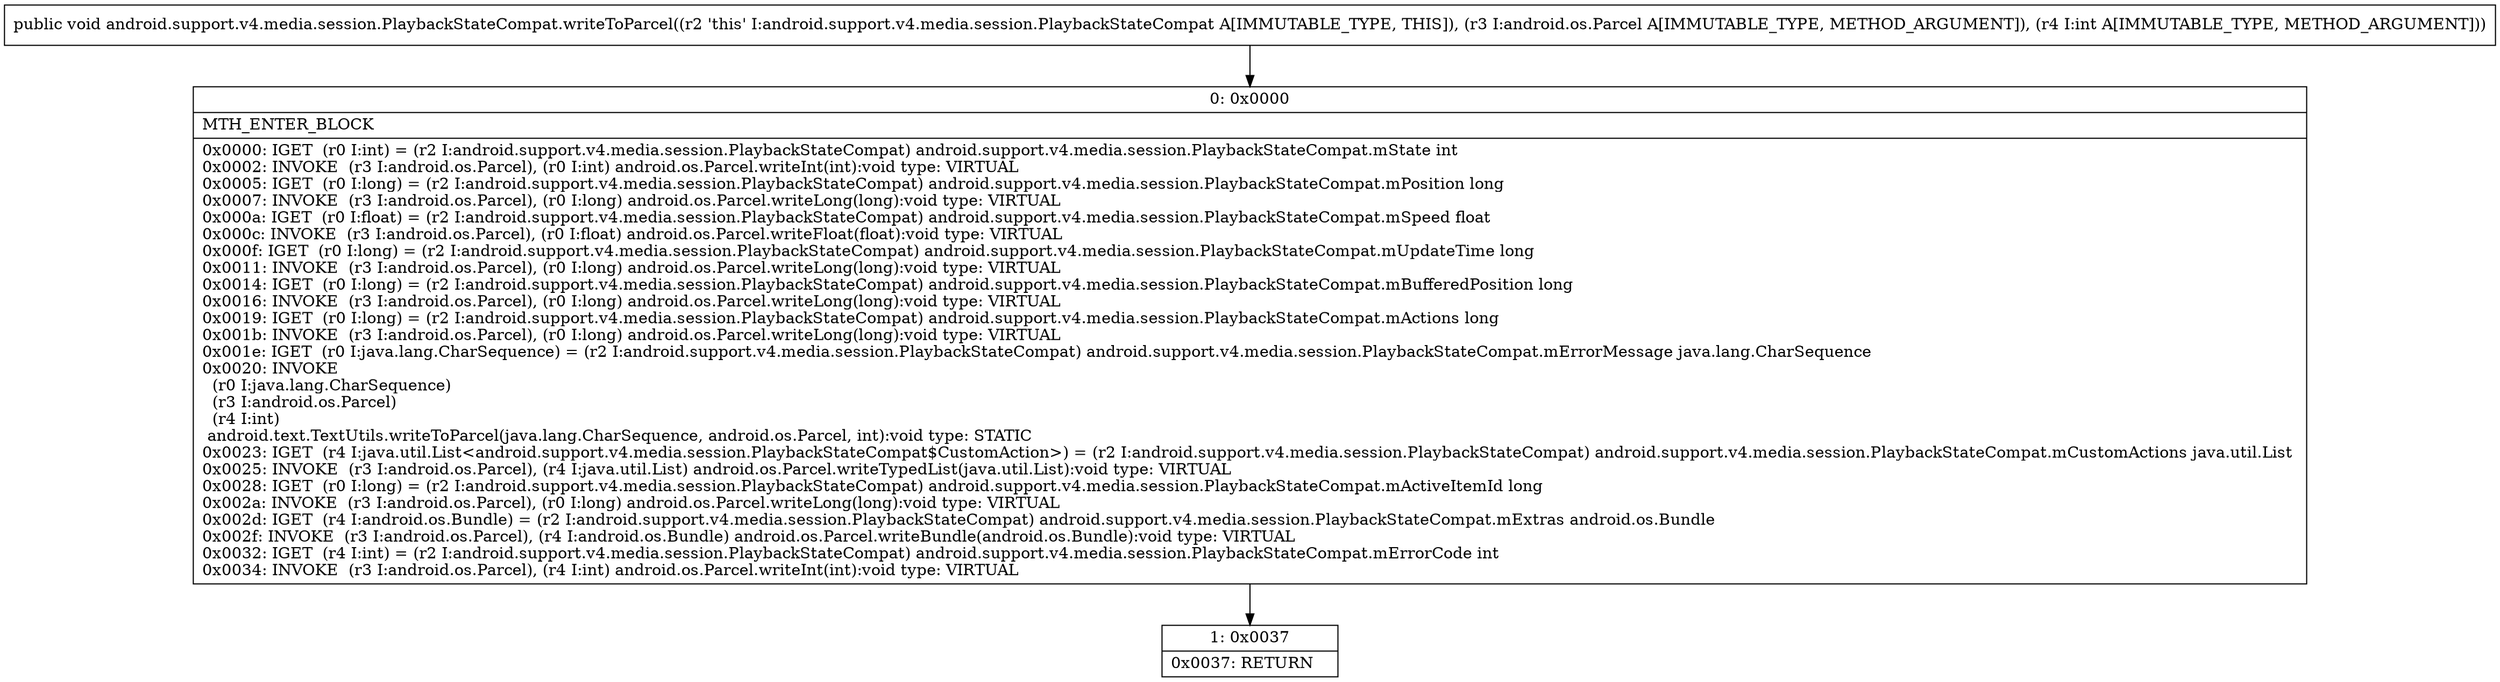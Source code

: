 digraph "CFG forandroid.support.v4.media.session.PlaybackStateCompat.writeToParcel(Landroid\/os\/Parcel;I)V" {
Node_0 [shape=record,label="{0\:\ 0x0000|MTH_ENTER_BLOCK\l|0x0000: IGET  (r0 I:int) = (r2 I:android.support.v4.media.session.PlaybackStateCompat) android.support.v4.media.session.PlaybackStateCompat.mState int \l0x0002: INVOKE  (r3 I:android.os.Parcel), (r0 I:int) android.os.Parcel.writeInt(int):void type: VIRTUAL \l0x0005: IGET  (r0 I:long) = (r2 I:android.support.v4.media.session.PlaybackStateCompat) android.support.v4.media.session.PlaybackStateCompat.mPosition long \l0x0007: INVOKE  (r3 I:android.os.Parcel), (r0 I:long) android.os.Parcel.writeLong(long):void type: VIRTUAL \l0x000a: IGET  (r0 I:float) = (r2 I:android.support.v4.media.session.PlaybackStateCompat) android.support.v4.media.session.PlaybackStateCompat.mSpeed float \l0x000c: INVOKE  (r3 I:android.os.Parcel), (r0 I:float) android.os.Parcel.writeFloat(float):void type: VIRTUAL \l0x000f: IGET  (r0 I:long) = (r2 I:android.support.v4.media.session.PlaybackStateCompat) android.support.v4.media.session.PlaybackStateCompat.mUpdateTime long \l0x0011: INVOKE  (r3 I:android.os.Parcel), (r0 I:long) android.os.Parcel.writeLong(long):void type: VIRTUAL \l0x0014: IGET  (r0 I:long) = (r2 I:android.support.v4.media.session.PlaybackStateCompat) android.support.v4.media.session.PlaybackStateCompat.mBufferedPosition long \l0x0016: INVOKE  (r3 I:android.os.Parcel), (r0 I:long) android.os.Parcel.writeLong(long):void type: VIRTUAL \l0x0019: IGET  (r0 I:long) = (r2 I:android.support.v4.media.session.PlaybackStateCompat) android.support.v4.media.session.PlaybackStateCompat.mActions long \l0x001b: INVOKE  (r3 I:android.os.Parcel), (r0 I:long) android.os.Parcel.writeLong(long):void type: VIRTUAL \l0x001e: IGET  (r0 I:java.lang.CharSequence) = (r2 I:android.support.v4.media.session.PlaybackStateCompat) android.support.v4.media.session.PlaybackStateCompat.mErrorMessage java.lang.CharSequence \l0x0020: INVOKE  \l  (r0 I:java.lang.CharSequence)\l  (r3 I:android.os.Parcel)\l  (r4 I:int)\l android.text.TextUtils.writeToParcel(java.lang.CharSequence, android.os.Parcel, int):void type: STATIC \l0x0023: IGET  (r4 I:java.util.List\<android.support.v4.media.session.PlaybackStateCompat$CustomAction\>) = (r2 I:android.support.v4.media.session.PlaybackStateCompat) android.support.v4.media.session.PlaybackStateCompat.mCustomActions java.util.List \l0x0025: INVOKE  (r3 I:android.os.Parcel), (r4 I:java.util.List) android.os.Parcel.writeTypedList(java.util.List):void type: VIRTUAL \l0x0028: IGET  (r0 I:long) = (r2 I:android.support.v4.media.session.PlaybackStateCompat) android.support.v4.media.session.PlaybackStateCompat.mActiveItemId long \l0x002a: INVOKE  (r3 I:android.os.Parcel), (r0 I:long) android.os.Parcel.writeLong(long):void type: VIRTUAL \l0x002d: IGET  (r4 I:android.os.Bundle) = (r2 I:android.support.v4.media.session.PlaybackStateCompat) android.support.v4.media.session.PlaybackStateCompat.mExtras android.os.Bundle \l0x002f: INVOKE  (r3 I:android.os.Parcel), (r4 I:android.os.Bundle) android.os.Parcel.writeBundle(android.os.Bundle):void type: VIRTUAL \l0x0032: IGET  (r4 I:int) = (r2 I:android.support.v4.media.session.PlaybackStateCompat) android.support.v4.media.session.PlaybackStateCompat.mErrorCode int \l0x0034: INVOKE  (r3 I:android.os.Parcel), (r4 I:int) android.os.Parcel.writeInt(int):void type: VIRTUAL \l}"];
Node_1 [shape=record,label="{1\:\ 0x0037|0x0037: RETURN   \l}"];
MethodNode[shape=record,label="{public void android.support.v4.media.session.PlaybackStateCompat.writeToParcel((r2 'this' I:android.support.v4.media.session.PlaybackStateCompat A[IMMUTABLE_TYPE, THIS]), (r3 I:android.os.Parcel A[IMMUTABLE_TYPE, METHOD_ARGUMENT]), (r4 I:int A[IMMUTABLE_TYPE, METHOD_ARGUMENT])) }"];
MethodNode -> Node_0;
Node_0 -> Node_1;
}

